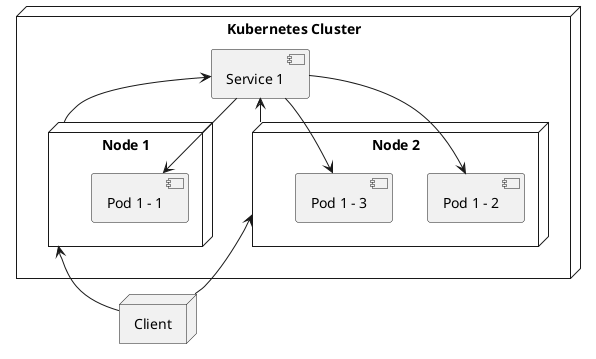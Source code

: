 @startuml

node "Client" as client

node "Kubernetes Cluster" {
    component "Service 1" as service1
    node "Node 1" as node1 {
        component "Pod 1 - 1" as pod11
    }
    node "Node 2" as node2 {
        component "Pod 1 - 2" as pod12
        component "Pod 1 - 3" as pod13
    }
}

client -up-> node1
client -up-> node2
node1 --> service1
node2 --> service1
service1 --> pod11
service1 --> pod12
service1 --> pod13

@enduml
